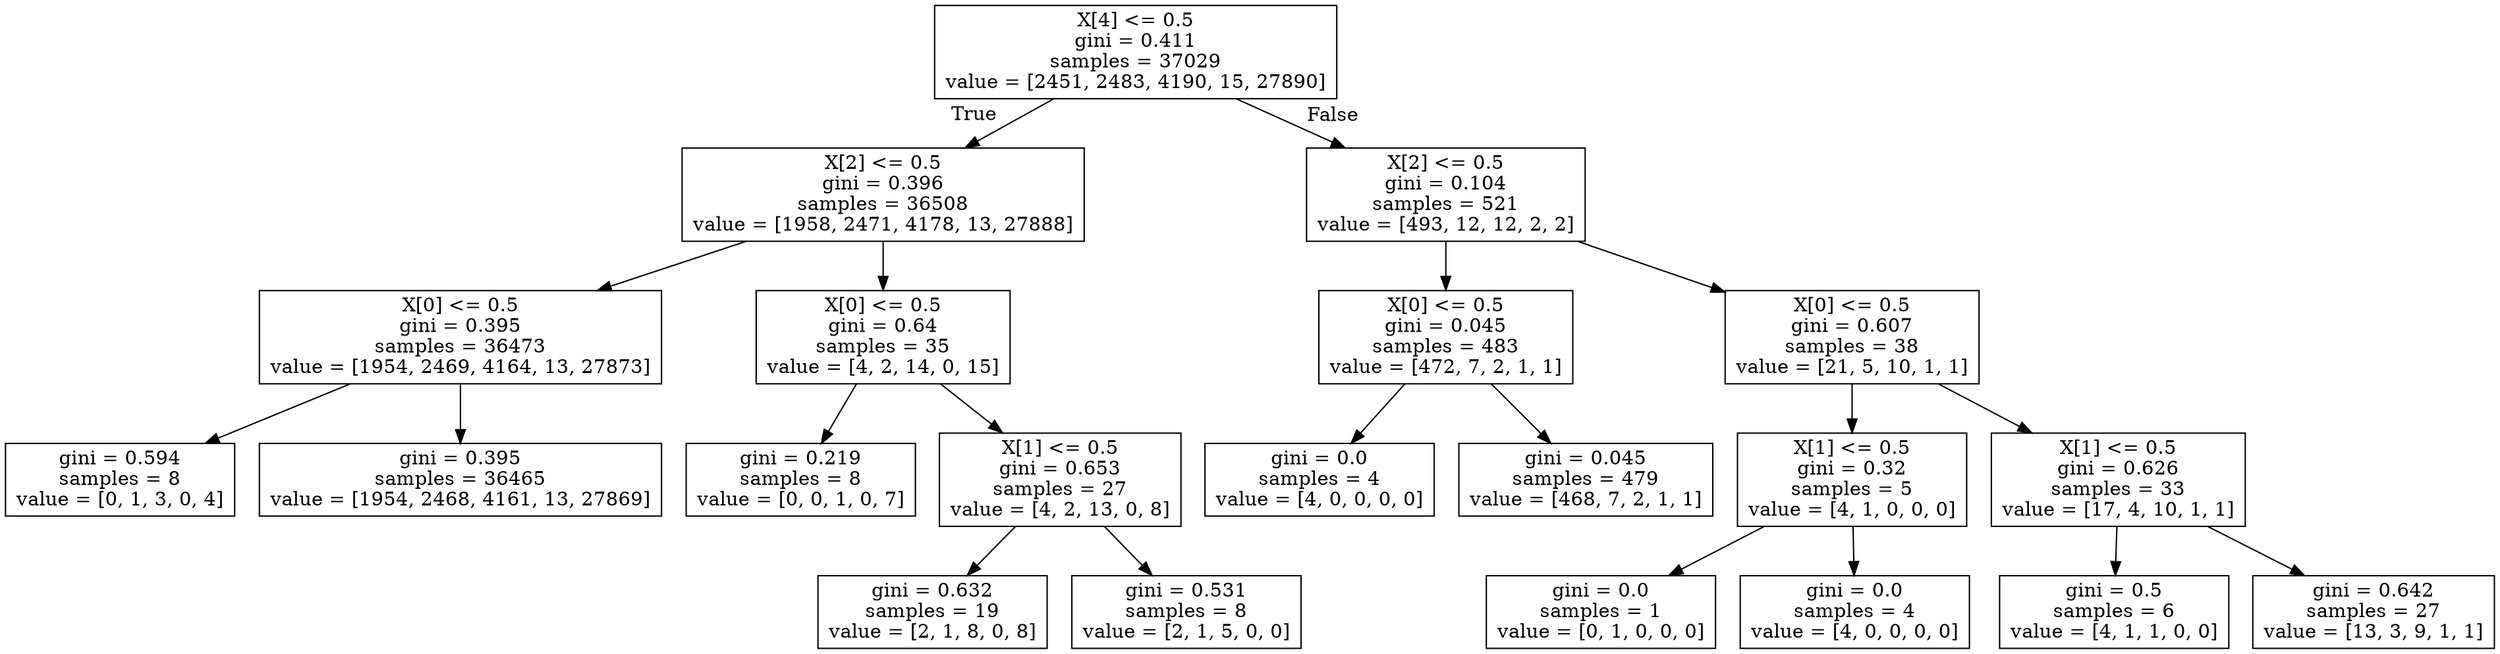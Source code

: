 digraph Tree {
node [shape=box] ;
0 [label="X[4] <= 0.5\ngini = 0.411\nsamples = 37029\nvalue = [2451, 2483, 4190, 15, 27890]"] ;
1 [label="X[2] <= 0.5\ngini = 0.396\nsamples = 36508\nvalue = [1958, 2471, 4178, 13, 27888]"] ;
0 -> 1 [labeldistance=2.5, labelangle=45, headlabel="True"] ;
2 [label="X[0] <= 0.5\ngini = 0.395\nsamples = 36473\nvalue = [1954, 2469, 4164, 13, 27873]"] ;
1 -> 2 ;
3 [label="gini = 0.594\nsamples = 8\nvalue = [0, 1, 3, 0, 4]"] ;
2 -> 3 ;
4 [label="gini = 0.395\nsamples = 36465\nvalue = [1954, 2468, 4161, 13, 27869]"] ;
2 -> 4 ;
5 [label="X[0] <= 0.5\ngini = 0.64\nsamples = 35\nvalue = [4, 2, 14, 0, 15]"] ;
1 -> 5 ;
6 [label="gini = 0.219\nsamples = 8\nvalue = [0, 0, 1, 0, 7]"] ;
5 -> 6 ;
7 [label="X[1] <= 0.5\ngini = 0.653\nsamples = 27\nvalue = [4, 2, 13, 0, 8]"] ;
5 -> 7 ;
8 [label="gini = 0.632\nsamples = 19\nvalue = [2, 1, 8, 0, 8]"] ;
7 -> 8 ;
9 [label="gini = 0.531\nsamples = 8\nvalue = [2, 1, 5, 0, 0]"] ;
7 -> 9 ;
10 [label="X[2] <= 0.5\ngini = 0.104\nsamples = 521\nvalue = [493, 12, 12, 2, 2]"] ;
0 -> 10 [labeldistance=2.5, labelangle=-45, headlabel="False"] ;
11 [label="X[0] <= 0.5\ngini = 0.045\nsamples = 483\nvalue = [472, 7, 2, 1, 1]"] ;
10 -> 11 ;
12 [label="gini = 0.0\nsamples = 4\nvalue = [4, 0, 0, 0, 0]"] ;
11 -> 12 ;
13 [label="gini = 0.045\nsamples = 479\nvalue = [468, 7, 2, 1, 1]"] ;
11 -> 13 ;
14 [label="X[0] <= 0.5\ngini = 0.607\nsamples = 38\nvalue = [21, 5, 10, 1, 1]"] ;
10 -> 14 ;
15 [label="X[1] <= 0.5\ngini = 0.32\nsamples = 5\nvalue = [4, 1, 0, 0, 0]"] ;
14 -> 15 ;
16 [label="gini = 0.0\nsamples = 1\nvalue = [0, 1, 0, 0, 0]"] ;
15 -> 16 ;
17 [label="gini = 0.0\nsamples = 4\nvalue = [4, 0, 0, 0, 0]"] ;
15 -> 17 ;
18 [label="X[1] <= 0.5\ngini = 0.626\nsamples = 33\nvalue = [17, 4, 10, 1, 1]"] ;
14 -> 18 ;
19 [label="gini = 0.5\nsamples = 6\nvalue = [4, 1, 1, 0, 0]"] ;
18 -> 19 ;
20 [label="gini = 0.642\nsamples = 27\nvalue = [13, 3, 9, 1, 1]"] ;
18 -> 20 ;
}